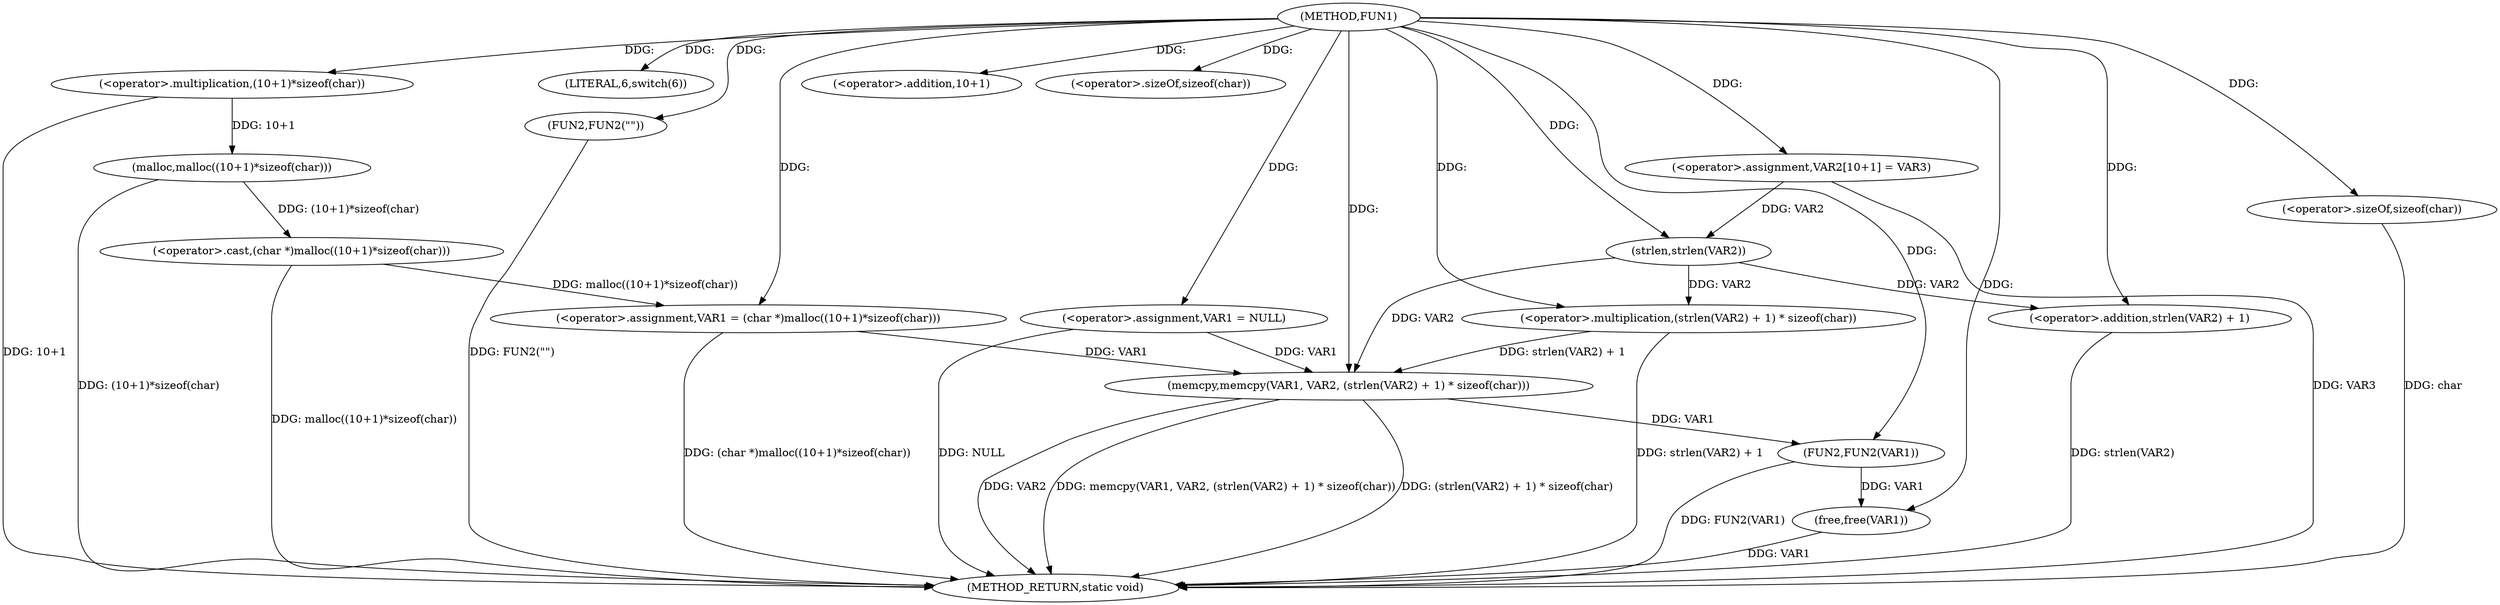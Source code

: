 digraph FUN1 {  
"1000100" [label = "(METHOD,FUN1)" ]
"1000145" [label = "(METHOD_RETURN,static void)" ]
"1000103" [label = "(<operator>.assignment,VAR1 = NULL)" ]
"1000107" [label = "(LITERAL,6,switch(6))" ]
"1000110" [label = "(<operator>.assignment,VAR1 = (char *)malloc((10+1)*sizeof(char)))" ]
"1000112" [label = "(<operator>.cast,(char *)malloc((10+1)*sizeof(char)))" ]
"1000114" [label = "(malloc,malloc((10+1)*sizeof(char)))" ]
"1000115" [label = "(<operator>.multiplication,(10+1)*sizeof(char))" ]
"1000116" [label = "(<operator>.addition,10+1)" ]
"1000119" [label = "(<operator>.sizeOf,sizeof(char))" ]
"1000123" [label = "(FUN2,FUN2(\"\"))" ]
"1000128" [label = "(<operator>.assignment,VAR2[10+1] = VAR3)" ]
"1000131" [label = "(memcpy,memcpy(VAR1, VAR2, (strlen(VAR2) + 1) * sizeof(char)))" ]
"1000134" [label = "(<operator>.multiplication,(strlen(VAR2) + 1) * sizeof(char))" ]
"1000135" [label = "(<operator>.addition,strlen(VAR2) + 1)" ]
"1000136" [label = "(strlen,strlen(VAR2))" ]
"1000139" [label = "(<operator>.sizeOf,sizeof(char))" ]
"1000141" [label = "(FUN2,FUN2(VAR1))" ]
"1000143" [label = "(free,free(VAR1))" ]
  "1000128" -> "1000145"  [ label = "DDG: VAR3"] 
  "1000103" -> "1000145"  [ label = "DDG: NULL"] 
  "1000112" -> "1000145"  [ label = "DDG: malloc((10+1)*sizeof(char))"] 
  "1000139" -> "1000145"  [ label = "DDG: char"] 
  "1000114" -> "1000145"  [ label = "DDG: (10+1)*sizeof(char)"] 
  "1000115" -> "1000145"  [ label = "DDG: 10+1"] 
  "1000131" -> "1000145"  [ label = "DDG: memcpy(VAR1, VAR2, (strlen(VAR2) + 1) * sizeof(char))"] 
  "1000123" -> "1000145"  [ label = "DDG: FUN2(\"\")"] 
  "1000141" -> "1000145"  [ label = "DDG: FUN2(VAR1)"] 
  "1000143" -> "1000145"  [ label = "DDG: VAR1"] 
  "1000131" -> "1000145"  [ label = "DDG: (strlen(VAR2) + 1) * sizeof(char)"] 
  "1000131" -> "1000145"  [ label = "DDG: VAR2"] 
  "1000110" -> "1000145"  [ label = "DDG: (char *)malloc((10+1)*sizeof(char))"] 
  "1000134" -> "1000145"  [ label = "DDG: strlen(VAR2) + 1"] 
  "1000135" -> "1000145"  [ label = "DDG: strlen(VAR2)"] 
  "1000100" -> "1000103"  [ label = "DDG: "] 
  "1000100" -> "1000107"  [ label = "DDG: "] 
  "1000112" -> "1000110"  [ label = "DDG: malloc((10+1)*sizeof(char))"] 
  "1000100" -> "1000110"  [ label = "DDG: "] 
  "1000114" -> "1000112"  [ label = "DDG: (10+1)*sizeof(char)"] 
  "1000115" -> "1000114"  [ label = "DDG: 10+1"] 
  "1000100" -> "1000115"  [ label = "DDG: "] 
  "1000100" -> "1000116"  [ label = "DDG: "] 
  "1000100" -> "1000119"  [ label = "DDG: "] 
  "1000100" -> "1000123"  [ label = "DDG: "] 
  "1000100" -> "1000128"  [ label = "DDG: "] 
  "1000103" -> "1000131"  [ label = "DDG: VAR1"] 
  "1000110" -> "1000131"  [ label = "DDG: VAR1"] 
  "1000100" -> "1000131"  [ label = "DDG: "] 
  "1000136" -> "1000131"  [ label = "DDG: VAR2"] 
  "1000134" -> "1000131"  [ label = "DDG: strlen(VAR2) + 1"] 
  "1000136" -> "1000134"  [ label = "DDG: VAR2"] 
  "1000100" -> "1000134"  [ label = "DDG: "] 
  "1000136" -> "1000135"  [ label = "DDG: VAR2"] 
  "1000128" -> "1000136"  [ label = "DDG: VAR2"] 
  "1000100" -> "1000136"  [ label = "DDG: "] 
  "1000100" -> "1000135"  [ label = "DDG: "] 
  "1000100" -> "1000139"  [ label = "DDG: "] 
  "1000131" -> "1000141"  [ label = "DDG: VAR1"] 
  "1000100" -> "1000141"  [ label = "DDG: "] 
  "1000141" -> "1000143"  [ label = "DDG: VAR1"] 
  "1000100" -> "1000143"  [ label = "DDG: "] 
}
